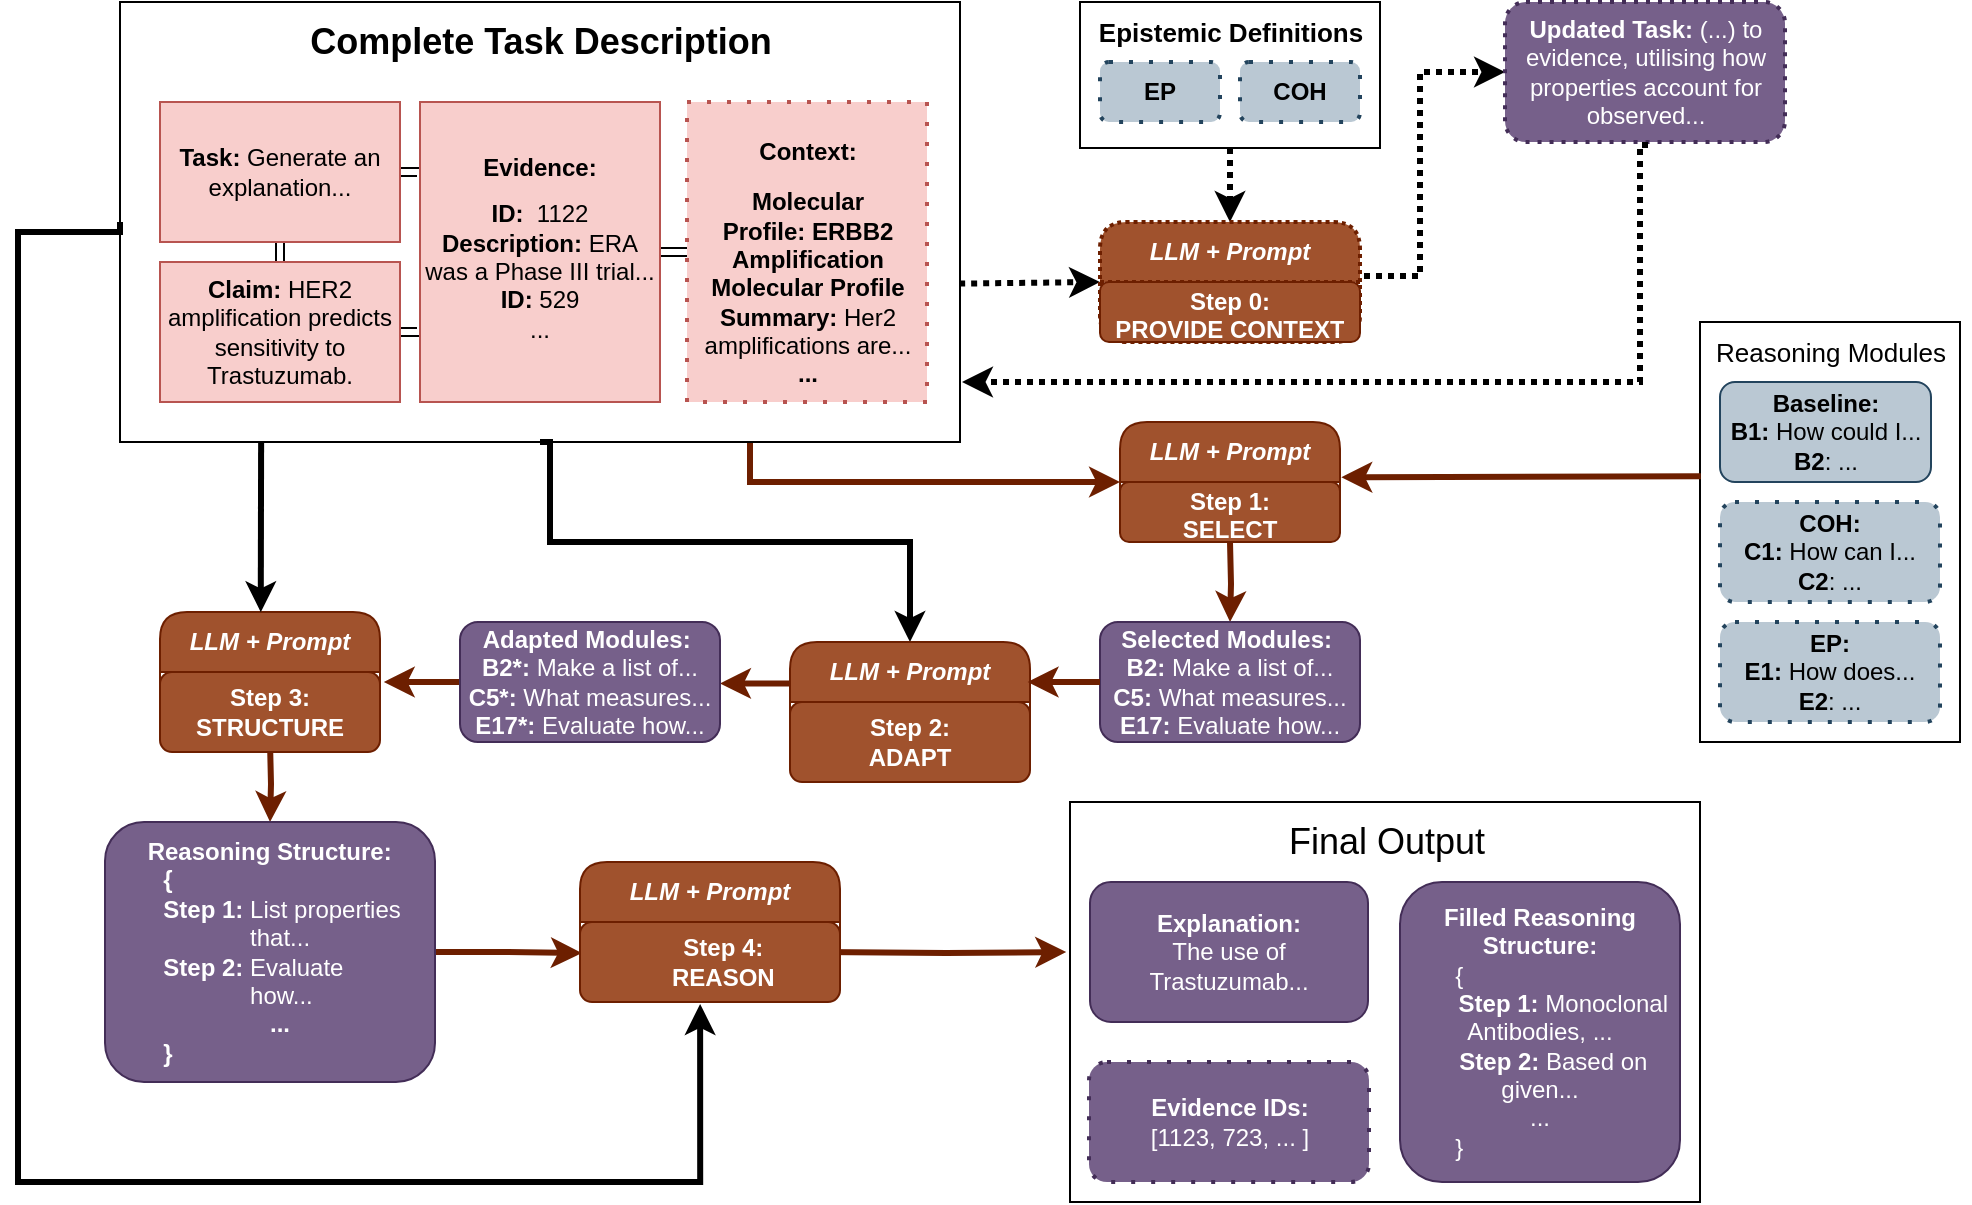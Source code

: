 <mxfile version="24.7.7">
  <diagram name="Strona-1" id="ZU5cbvffsRnQBiPO3Dqd">
    <mxGraphModel dx="2021" dy="756" grid="1" gridSize="10" guides="1" tooltips="1" connect="1" arrows="1" fold="1" page="1" pageScale="1" pageWidth="827" pageHeight="1169" math="0" shadow="0">
      <root>
        <mxCell id="0" />
        <mxCell id="1" parent="0" />
        <mxCell id="LxmSEbVUToEdmtJiUatQ-17" style="edgeStyle=orthogonalEdgeStyle;rounded=0;orthogonalLoop=1;jettySize=auto;html=1;exitX=0.5;exitY=1;exitDx=0;exitDy=0;entryX=0.5;entryY=0;entryDx=0;entryDy=0;shape=link;" parent="1" source="LxmSEbVUToEdmtJiUatQ-1" target="LxmSEbVUToEdmtJiUatQ-2" edge="1">
          <mxGeometry relative="1" as="geometry" />
        </mxCell>
        <mxCell id="LxmSEbVUToEdmtJiUatQ-19" style="edgeStyle=orthogonalEdgeStyle;rounded=0;orthogonalLoop=1;jettySize=auto;html=1;exitX=1;exitY=0.5;exitDx=0;exitDy=0;entryX=0;entryY=0.25;entryDx=0;entryDy=0;shape=link;" parent="1" source="LxmSEbVUToEdmtJiUatQ-1" target="LxmSEbVUToEdmtJiUatQ-3" edge="1">
          <mxGeometry relative="1" as="geometry" />
        </mxCell>
        <mxCell id="LxmSEbVUToEdmtJiUatQ-1" value="&lt;strong&gt;Task:&lt;/strong&gt; Generate an explanation..." style="rounded=0;whiteSpace=wrap;html=1;fillColor=#f8cecc;strokeColor=#b85450;" parent="1" vertex="1">
          <mxGeometry x="70" y="170" width="120" height="70" as="geometry" />
        </mxCell>
        <mxCell id="LxmSEbVUToEdmtJiUatQ-20" style="edgeStyle=orthogonalEdgeStyle;rounded=0;orthogonalLoop=1;jettySize=auto;html=1;exitX=1;exitY=0.5;exitDx=0;exitDy=0;entryX=0;entryY=0.75;entryDx=0;entryDy=0;shape=link;" parent="1" source="LxmSEbVUToEdmtJiUatQ-2" target="LxmSEbVUToEdmtJiUatQ-3" edge="1">
          <mxGeometry relative="1" as="geometry" />
        </mxCell>
        <mxCell id="LxmSEbVUToEdmtJiUatQ-2" value="&lt;meta charset=&quot;utf-8&quot;&gt;&lt;strong&gt;Claim:&lt;/strong&gt; HER2 amplification predicts sensitivity to Trastuzumab." style="rounded=0;whiteSpace=wrap;html=1;fillColor=#f8cecc;strokeColor=#b85450;" parent="1" vertex="1">
          <mxGeometry x="70" y="250" width="120" height="70" as="geometry" />
        </mxCell>
        <mxCell id="LxmSEbVUToEdmtJiUatQ-21" style="edgeStyle=orthogonalEdgeStyle;rounded=0;orthogonalLoop=1;jettySize=auto;html=1;exitX=1;exitY=0.5;exitDx=0;exitDy=0;entryX=0;entryY=0.5;entryDx=0;entryDy=0;shape=link;" parent="1" source="LxmSEbVUToEdmtJiUatQ-3" target="LxmSEbVUToEdmtJiUatQ-5" edge="1">
          <mxGeometry relative="1" as="geometry" />
        </mxCell>
        <mxCell id="LxmSEbVUToEdmtJiUatQ-3" value="&lt;p style=&quot;line-height: 60%;&quot;&gt;&lt;strong style=&quot;&quot;&gt;&lt;font style=&quot;font-size: 12px;&quot;&gt;Evidence:&lt;/font&gt;&lt;/strong&gt;&lt;/p&gt;&lt;strong style=&quot;background-color: initial;&quot;&gt;ID:&amp;nbsp;&amp;nbsp;&lt;/strong&gt;&lt;span style=&quot;background-color: initial;&quot;&gt;1122&lt;/span&gt;&lt;br&gt;&lt;strong style=&quot;background-color: initial;&quot;&gt;Description:&amp;nbsp;&lt;/strong&gt;&lt;span style=&quot;background-color: initial;&quot;&gt;ERA was a Phase III trial...&lt;/span&gt;&lt;br&gt;&lt;strong style=&quot;background-color: initial;&quot;&gt;ID: &lt;/strong&gt;&lt;span style=&quot;background-color: initial;&quot;&gt;529&lt;/span&gt;&lt;br&gt;&lt;div style=&quot;&quot;&gt;&lt;span style=&quot;background-color: initial;&quot;&gt;...&lt;/span&gt;&lt;/div&gt;&lt;p&gt;&lt;/p&gt;" style="rounded=0;whiteSpace=wrap;html=1;fillColor=#f8cecc;strokeColor=#b85450;" parent="1" vertex="1">
          <mxGeometry x="200" y="170" width="120" height="150" as="geometry" />
        </mxCell>
        <mxCell id="LxmSEbVUToEdmtJiUatQ-5" value="&lt;p style=&quot;border-color: var(--border-color); line-height: 12px;&quot;&gt;&lt;strong style=&quot;border-color: var(--border-color);&quot;&gt;Context:&lt;/strong&gt;&lt;/p&gt;&lt;p style=&quot;border-color: var(--border-color); line-height: 12px;&quot;&gt;&lt;/p&gt;&lt;strong style=&quot;border-color: var(--border-color); background-color: initial;&quot;&gt;&lt;strong style=&quot;border-color: var(--border-color); background-color: initial;&quot;&gt;Molecular Profile:&amp;nbsp;&lt;/strong&gt;ERBB2 Amplification&lt;br style=&quot;border-color: var(--border-color);&quot;&gt;&lt;strong style=&quot;border-color: var(--border-color); background-color: initial;&quot;&gt;Molecular Profile Summary:&amp;nbsp;&lt;/strong&gt;&lt;span style=&quot;border-color: var(--border-color); background-color: initial; font-weight: 400;&quot;&gt;Her2 amplifications are...&lt;/span&gt;&lt;br style=&quot;border-color: var(--border-color);&quot;&gt;&lt;span style=&quot;border-color: var(--border-color); background-color: initial;&quot;&gt;...&lt;/span&gt;&lt;/strong&gt;" style="rounded=0;whiteSpace=wrap;html=1;dashed=1;dashPattern=1 4;strokeWidth=2;fillColor=#f8cecc;strokeColor=#b85450;" parent="1" vertex="1">
          <mxGeometry x="333.5" y="170" width="120" height="150" as="geometry" />
        </mxCell>
        <mxCell id="LxmSEbVUToEdmtJiUatQ-23" style="edgeStyle=orthogonalEdgeStyle;rounded=0;orthogonalLoop=1;jettySize=auto;html=1;exitX=1;exitY=0.5;exitDx=0;exitDy=0;strokeWidth=3;dashed=1;dashPattern=1 1;entryX=0;entryY=0.5;entryDx=0;entryDy=0;" parent="1" target="LxmSEbVUToEdmtJiUatQ-9" edge="1">
          <mxGeometry relative="1" as="geometry">
            <mxPoint x="660" y="256.99" as="sourcePoint" />
            <mxPoint x="730" y="130" as="targetPoint" />
            <Array as="points">
              <mxPoint x="700" y="257" />
              <mxPoint x="700" y="155" />
            </Array>
          </mxGeometry>
        </mxCell>
        <mxCell id="LxmSEbVUToEdmtJiUatQ-7" value="&lt;b&gt;EP&lt;/b&gt;" style="rounded=1;whiteSpace=wrap;html=1;fillColor=#bac8d3;strokeColor=#23445d;dashed=1;dashPattern=1 4;strokeWidth=2;" parent="1" vertex="1">
          <mxGeometry x="540" y="150" width="60" height="30" as="geometry" />
        </mxCell>
        <mxCell id="LxmSEbVUToEdmtJiUatQ-8" value="&lt;b&gt;COH&lt;br&gt;&lt;/b&gt;" style="rounded=1;whiteSpace=wrap;html=1;fillColor=#bac8d3;strokeColor=#23445d;dashed=1;dashPattern=1 4;strokeWidth=2;" parent="1" vertex="1">
          <mxGeometry x="610" y="150" width="60" height="30" as="geometry" />
        </mxCell>
        <mxCell id="LxmSEbVUToEdmtJiUatQ-9" value="&lt;meta charset=&quot;utf-8&quot;&gt;&lt;strong&gt;Updated Task: &lt;/strong&gt;(...) to evidence, utilising how properties account for observed..." style="rounded=1;whiteSpace=wrap;html=1;fillColor=#76608a;fontColor=#ffffff;strokeColor=#432D57;dashed=1;dashPattern=1 2;strokeWidth=2;" parent="1" vertex="1">
          <mxGeometry x="742.5" y="120" width="140" height="70" as="geometry" />
        </mxCell>
        <mxCell id="LxmSEbVUToEdmtJiUatQ-51" style="edgeStyle=orthogonalEdgeStyle;rounded=0;orthogonalLoop=1;jettySize=auto;html=1;exitX=0.5;exitY=1;exitDx=0;exitDy=0;entryX=0.5;entryY=0;entryDx=0;entryDy=0;strokeWidth=3;fillColor=#a0522d;strokeColor=#6D1F00;" parent="1" target="LxmSEbVUToEdmtJiUatQ-47" edge="1">
          <mxGeometry relative="1" as="geometry">
            <mxPoint x="605" y="390" as="sourcePoint" />
          </mxGeometry>
        </mxCell>
        <mxCell id="LxmSEbVUToEdmtJiUatQ-12" value="&lt;strong&gt;Baseline:&lt;br&gt;&lt;/strong&gt;&lt;strong style=&quot;background-color: initial;&quot;&gt;B1:&amp;nbsp;&lt;/strong&gt;How could I...&lt;br&gt;&lt;b&gt;B2&lt;/b&gt;: ..." style="rounded=1;whiteSpace=wrap;html=1;fillColor=#bac8d3;strokeColor=#23445d;" parent="1" vertex="1">
          <mxGeometry x="850" y="310" width="105.5" height="50" as="geometry" />
        </mxCell>
        <mxCell id="LxmSEbVUToEdmtJiUatQ-13" value="&lt;strong&gt;EP:&lt;br&gt;&lt;/strong&gt;&lt;strong style=&quot;background-color: initial;&quot;&gt;E1:&amp;nbsp;&lt;/strong&gt;How does...&lt;br&gt;&lt;b&gt;E2&lt;/b&gt;: ..." style="rounded=1;whiteSpace=wrap;html=1;fillColor=#bac8d3;strokeColor=#23445d;dashed=1;dashPattern=1 4;strokeWidth=2;" parent="1" vertex="1">
          <mxGeometry x="850" y="430" width="110" height="50" as="geometry" />
        </mxCell>
        <mxCell id="LxmSEbVUToEdmtJiUatQ-14" value="&lt;strong&gt;COH:&lt;br&gt;&lt;/strong&gt;&lt;strong style=&quot;background-color: initial;&quot;&gt;C1:&amp;nbsp;&lt;/strong&gt;How can I...&lt;br&gt;&lt;b&gt;C2&lt;/b&gt;: ..." style="rounded=1;whiteSpace=wrap;html=1;fillColor=#bac8d3;strokeColor=#23445d;dashed=1;dashPattern=1 4;strokeWidth=2;" parent="1" vertex="1">
          <mxGeometry x="850" y="370" width="110" height="50" as="geometry" />
        </mxCell>
        <mxCell id="LxmSEbVUToEdmtJiUatQ-33" value="&lt;b&gt;&lt;font style=&quot;font-size: 18px;&quot;&gt;Complete Task Description&lt;/font&gt;&lt;/b&gt;" style="text;html=1;align=center;verticalAlign=middle;resizable=0;points=[];autosize=1;strokeColor=none;fillColor=none;" parent="1" vertex="1">
          <mxGeometry x="135" y="120" width="250" height="40" as="geometry" />
        </mxCell>
        <mxCell id="LxmSEbVUToEdmtJiUatQ-80" style="edgeStyle=orthogonalEdgeStyle;rounded=0;orthogonalLoop=1;jettySize=auto;html=1;exitX=0;exitY=0.5;exitDx=0;exitDy=0;entryX=0.462;entryY=1.025;entryDx=0;entryDy=0;strokeWidth=3;entryPerimeter=0;" parent="1" source="LxmSEbVUToEdmtJiUatQ-34" target="LxmSEbVUToEdmtJiUatQ-101" edge="1">
          <mxGeometry relative="1" as="geometry">
            <mxPoint x="38.5" y="350" as="sourcePoint" />
            <mxPoint x="335" y="625" as="targetPoint" />
            <Array as="points">
              <mxPoint x="-1" y="235" />
              <mxPoint x="-1" y="710" />
              <mxPoint x="340" y="710" />
            </Array>
          </mxGeometry>
        </mxCell>
        <mxCell id="LxmSEbVUToEdmtJiUatQ-82" style="edgeStyle=orthogonalEdgeStyle;rounded=0;orthogonalLoop=1;jettySize=auto;html=1;exitX=0.5;exitY=1;exitDx=0;exitDy=0;entryX=0.5;entryY=0;entryDx=0;entryDy=0;strokeWidth=3;" parent="1" source="LxmSEbVUToEdmtJiUatQ-34" target="LxmSEbVUToEdmtJiUatQ-107" edge="1">
          <mxGeometry relative="1" as="geometry">
            <mxPoint x="445" y="430.0" as="targetPoint" />
            <Array as="points">
              <mxPoint x="265" y="390" />
              <mxPoint x="445" y="390" />
            </Array>
          </mxGeometry>
        </mxCell>
        <mxCell id="LxmSEbVUToEdmtJiUatQ-115" style="edgeStyle=orthogonalEdgeStyle;rounded=0;orthogonalLoop=1;jettySize=auto;html=1;exitX=0.75;exitY=1;exitDx=0;exitDy=0;entryX=0;entryY=0.5;entryDx=0;entryDy=0;strokeWidth=3;fillColor=#a0522d;strokeColor=#6D1F00;" parent="1" source="LxmSEbVUToEdmtJiUatQ-34" target="LxmSEbVUToEdmtJiUatQ-113" edge="1">
          <mxGeometry relative="1" as="geometry" />
        </mxCell>
        <mxCell id="LxmSEbVUToEdmtJiUatQ-34" value="" style="rounded=0;whiteSpace=wrap;html=1;fillColor=none;" parent="1" vertex="1">
          <mxGeometry x="50" y="120" width="420" height="220" as="geometry" />
        </mxCell>
        <mxCell id="LxmSEbVUToEdmtJiUatQ-46" value="" style="endArrow=classic;html=1;rounded=0;exitX=0.999;exitY=0.64;exitDx=0;exitDy=0;exitPerimeter=0;entryX=0;entryY=0.5;entryDx=0;entryDy=0;strokeWidth=3;dashed=1;dashPattern=1 1;" parent="1" source="LxmSEbVUToEdmtJiUatQ-34" edge="1">
          <mxGeometry width="50" height="50" relative="1" as="geometry">
            <mxPoint x="510" y="460" as="sourcePoint" />
            <mxPoint x="540" y="260" as="targetPoint" />
          </mxGeometry>
        </mxCell>
        <mxCell id="LxmSEbVUToEdmtJiUatQ-47" value="&lt;b&gt;Selected Modules:&amp;nbsp;&lt;/b&gt;&lt;br&gt;&lt;b&gt;B2:&amp;nbsp;&lt;/b&gt;Make a list of...&lt;b&gt;&lt;br&gt;&lt;/b&gt;&lt;b&gt;C5:&amp;nbsp;&lt;/b&gt;What measures...&lt;b&gt;&lt;br&gt;&lt;/b&gt;&lt;b&gt;E17:&amp;nbsp;&lt;/b&gt;Evaluate how..." style="rounded=1;whiteSpace=wrap;html=1;fillColor=#76608a;fontColor=#ffffff;strokeColor=#432D57;" parent="1" vertex="1">
          <mxGeometry x="540" y="430" width="130" height="60" as="geometry" />
        </mxCell>
        <mxCell id="LxmSEbVUToEdmtJiUatQ-55" style="edgeStyle=orthogonalEdgeStyle;rounded=0;orthogonalLoop=1;jettySize=auto;html=1;exitX=0.002;exitY=0.296;exitDx=0;exitDy=0;entryX=1;entryY=0.5;entryDx=0;entryDy=0;strokeWidth=3;exitPerimeter=0;fillColor=#a0522d;strokeColor=#6D1F00;" parent="1" source="LxmSEbVUToEdmtJiUatQ-107" target="LxmSEbVUToEdmtJiUatQ-54" edge="1">
          <mxGeometry relative="1" as="geometry">
            <mxPoint x="380" y="460.0" as="sourcePoint" />
          </mxGeometry>
        </mxCell>
        <mxCell id="LxmSEbVUToEdmtJiUatQ-67" style="edgeStyle=orthogonalEdgeStyle;rounded=0;orthogonalLoop=1;jettySize=auto;html=1;exitX=0;exitY=0.5;exitDx=0;exitDy=0;entryX=1.017;entryY=0.127;entryDx=0;entryDy=0;strokeWidth=3;entryPerimeter=0;fillColor=#a0522d;strokeColor=#6D1F00;" parent="1" source="LxmSEbVUToEdmtJiUatQ-54" target="LxmSEbVUToEdmtJiUatQ-106" edge="1">
          <mxGeometry relative="1" as="geometry">
            <mxPoint x="190" y="460" as="targetPoint" />
          </mxGeometry>
        </mxCell>
        <mxCell id="LxmSEbVUToEdmtJiUatQ-54" value="&lt;b&gt;Adapted Modules:&amp;nbsp;&lt;/b&gt;&lt;br&gt;&lt;b&gt;B2*:&amp;nbsp;&lt;/b&gt;Make a list of...&lt;b&gt;&lt;br&gt;&lt;/b&gt;&lt;b&gt;C5*:&amp;nbsp;&lt;/b&gt;What measures...&lt;b&gt;&lt;br&gt;&lt;/b&gt;&lt;b&gt;E17*:&amp;nbsp;&lt;/b&gt;Evaluate how..." style="rounded=1;whiteSpace=wrap;html=1;fillColor=#76608a;fontColor=#ffffff;strokeColor=#432D57;" parent="1" vertex="1">
          <mxGeometry x="220" y="430" width="130" height="60" as="geometry" />
        </mxCell>
        <mxCell id="LxmSEbVUToEdmtJiUatQ-56" value="" style="rounded=0;whiteSpace=wrap;html=1;fillColor=none;" parent="1" vertex="1">
          <mxGeometry x="840" y="280" width="130" height="210" as="geometry" />
        </mxCell>
        <mxCell id="LxmSEbVUToEdmtJiUatQ-57" value="&lt;font style=&quot;font-size: 13px;&quot;&gt;Reasoning Modules&lt;/font&gt;" style="text;html=1;align=center;verticalAlign=middle;resizable=0;points=[];autosize=1;strokeColor=none;fillColor=none;" parent="1" vertex="1">
          <mxGeometry x="835" y="280" width="140" height="30" as="geometry" />
        </mxCell>
        <mxCell id="LxmSEbVUToEdmtJiUatQ-60" style="edgeStyle=orthogonalEdgeStyle;rounded=0;orthogonalLoop=1;jettySize=auto;html=1;exitX=0.5;exitY=1;exitDx=0;exitDy=0;entryX=0.5;entryY=0;entryDx=0;entryDy=0;strokeWidth=3;dashed=1;dashPattern=1 1;" parent="1" source="LxmSEbVUToEdmtJiUatQ-59" edge="1">
          <mxGeometry relative="1" as="geometry">
            <mxPoint x="605" y="230" as="targetPoint" />
          </mxGeometry>
        </mxCell>
        <mxCell id="LxmSEbVUToEdmtJiUatQ-59" value="" style="rounded=0;whiteSpace=wrap;html=1;fillColor=none;" parent="1" vertex="1">
          <mxGeometry x="530" y="120" width="150" height="73" as="geometry" />
        </mxCell>
        <mxCell id="LxmSEbVUToEdmtJiUatQ-61" value="&lt;font style=&quot;font-size: 13px;&quot;&gt;&lt;b&gt;Epistemic Definitions&lt;/b&gt;&lt;/font&gt;" style="text;html=1;align=center;verticalAlign=middle;resizable=0;points=[];autosize=1;strokeColor=none;fillColor=none;" parent="1" vertex="1">
          <mxGeometry x="525" y="120" width="160" height="30" as="geometry" />
        </mxCell>
        <mxCell id="LxmSEbVUToEdmtJiUatQ-79" style="edgeStyle=orthogonalEdgeStyle;rounded=0;orthogonalLoop=1;jettySize=auto;html=1;exitX=0.5;exitY=1;exitDx=0;exitDy=0;entryX=0.5;entryY=0;entryDx=0;entryDy=0;strokeWidth=3;fillColor=#a0522d;strokeColor=#6D1F00;" parent="1" target="LxmSEbVUToEdmtJiUatQ-73" edge="1">
          <mxGeometry relative="1" as="geometry">
            <mxPoint x="125" y="490" as="sourcePoint" />
          </mxGeometry>
        </mxCell>
        <mxCell id="LxmSEbVUToEdmtJiUatQ-77" style="edgeStyle=orthogonalEdgeStyle;rounded=0;orthogonalLoop=1;jettySize=auto;html=1;exitX=1;exitY=0.5;exitDx=0;exitDy=0;entryX=0.007;entryY=0.389;entryDx=0;entryDy=0;strokeWidth=3;entryPerimeter=0;fillColor=#a0522d;strokeColor=#6D1F00;" parent="1" source="LxmSEbVUToEdmtJiUatQ-73" target="LxmSEbVUToEdmtJiUatQ-101" edge="1">
          <mxGeometry relative="1" as="geometry">
            <mxPoint x="270" y="595" as="targetPoint" />
          </mxGeometry>
        </mxCell>
        <mxCell id="LxmSEbVUToEdmtJiUatQ-73" value="&lt;div style=&quot;text-align: center;&quot;&gt;&lt;b style=&quot;background-color: initial;&quot;&gt;Reasoning Structure:&amp;nbsp;&lt;/b&gt;&lt;/div&gt;&lt;b style=&quot;background-color: initial;&quot;&gt;&lt;span style=&quot;white-space: pre;&quot;&gt;&#x9;&lt;/span&gt;{&lt;/b&gt;&lt;br&gt;&lt;b style=&quot;background-color: initial;&quot;&gt;&lt;span style=&quot;white-space: pre;&quot;&gt;&#x9;&lt;/span&gt;Step 1: &lt;/b&gt;&lt;span style=&quot;background-color: initial;&quot;&gt;List properties &lt;span style=&quot;white-space: pre;&quot;&gt;&#x9;&lt;span style=&quot;white-space: pre;&quot;&gt;&#x9;&lt;/span&gt;     &lt;/span&gt;that...&lt;/span&gt;&lt;br&gt;&lt;b style=&quot;background-color: initial;&quot;&gt;&lt;span style=&quot;white-space: pre;&quot;&gt;&#x9;&lt;/span&gt;Step 2: &lt;/b&gt;&lt;span style=&quot;background-color: initial;&quot;&gt;Evaluate &lt;span style=&quot;white-space: pre;&quot;&gt;&#x9;&lt;/span&gt;&lt;span style=&quot;white-space: pre;&quot;&gt;&#x9;&lt;/span&gt;&amp;nbsp; &amp;nbsp; &amp;nbsp;how...&lt;/span&gt;&lt;br&gt;&lt;b style=&quot;background-color: initial;&quot;&gt;&lt;span style=&quot;white-space: pre;&quot;&gt;&#x9;&lt;/span&gt;&lt;span style=&quot;white-space: pre;&quot;&gt;&#x9;&lt;span style=&quot;white-space: pre;&quot;&gt;&#x9;&lt;/span&gt;&lt;/span&gt;...&lt;/b&gt;&lt;br&gt;&lt;div style=&quot;font-weight: bold;&quot;&gt;&lt;b style=&quot;background-color: initial;&quot;&gt;&lt;span style=&quot;white-space: pre;&quot;&gt;&#x9;&lt;/span&gt;}&lt;/b&gt;&lt;/div&gt;" style="rounded=1;whiteSpace=wrap;html=1;align=left;fillColor=#76608a;fontColor=#ffffff;strokeColor=#432D57;" parent="1" vertex="1">
          <mxGeometry x="42.5" y="530" width="165" height="130" as="geometry" />
        </mxCell>
        <mxCell id="LxmSEbVUToEdmtJiUatQ-84" value="&lt;b&gt;Explanation:&lt;/b&gt;&lt;br&gt;The use of Trastuzumab..." style="rounded=1;whiteSpace=wrap;html=1;fillColor=#76608a;fontColor=#ffffff;strokeColor=#432D57;" parent="1" vertex="1">
          <mxGeometry x="535" y="560" width="139" height="70" as="geometry" />
        </mxCell>
        <mxCell id="LxmSEbVUToEdmtJiUatQ-85" value="&lt;b&gt;Evidence IDs:&lt;/b&gt;&lt;br&gt;[1123, 723, ... ]" style="rounded=1;whiteSpace=wrap;html=1;dashed=1;dashPattern=1 4;strokeWidth=2;fillColor=#76608a;fontColor=#ffffff;strokeColor=#432D57;" parent="1" vertex="1">
          <mxGeometry x="534.5" y="650" width="140" height="60" as="geometry" />
        </mxCell>
        <mxCell id="LxmSEbVUToEdmtJiUatQ-86" value="&lt;b&gt;Filled Reasoning Structure:&lt;br&gt;&lt;div style=&quot;text-align: justify;&quot;&gt;&lt;span style=&quot;background-color: initial; font-weight: normal;&quot;&gt;&lt;span style=&quot;white-space: pre;&quot;&gt;&#x9;&lt;/span&gt;{&lt;/span&gt;&lt;/div&gt;&lt;/b&gt;&amp;nbsp; &amp;nbsp; &amp;nbsp; &amp;nbsp;&lt;b&gt;Step 1:&lt;/b&gt; Monoclonal Antibodies, ...&lt;br&gt;&amp;nbsp; &amp;nbsp; &lt;b&gt;Step 2:&lt;/b&gt; Based on given...&lt;br&gt;...&lt;br&gt;&lt;div style=&quot;text-align: justify;&quot;&gt;&lt;span style=&quot;background-color: initial;&quot;&gt;&lt;span style=&quot;white-space: pre;&quot;&gt;&#x9;&lt;/span&gt;}&lt;/span&gt;&lt;/div&gt;" style="rounded=1;whiteSpace=wrap;html=1;fillColor=#76608a;fontColor=#ffffff;strokeColor=#432D57;" parent="1" vertex="1">
          <mxGeometry x="690" y="560" width="140" height="150" as="geometry" />
        </mxCell>
        <mxCell id="LxmSEbVUToEdmtJiUatQ-93" value="" style="rounded=0;whiteSpace=wrap;html=1;fillColor=none;" parent="1" vertex="1">
          <mxGeometry x="525" y="520" width="315" height="200" as="geometry" />
        </mxCell>
        <mxCell id="LxmSEbVUToEdmtJiUatQ-95" style="edgeStyle=orthogonalEdgeStyle;rounded=0;orthogonalLoop=1;jettySize=auto;html=1;exitX=1;exitY=0.5;exitDx=0;exitDy=0;entryX=-0.006;entryY=0.375;entryDx=0;entryDy=0;entryPerimeter=0;strokeWidth=3;fillColor=#a0522d;strokeColor=#6D1F00;" parent="1" target="LxmSEbVUToEdmtJiUatQ-93" edge="1">
          <mxGeometry relative="1" as="geometry">
            <mxPoint x="400" y="595" as="sourcePoint" />
          </mxGeometry>
        </mxCell>
        <mxCell id="LxmSEbVUToEdmtJiUatQ-96" value="&lt;font style=&quot;font-size: 18px;&quot;&gt;Final Output&lt;/font&gt;" style="text;html=1;align=center;verticalAlign=middle;resizable=0;points=[];autosize=1;strokeColor=none;fillColor=none;" parent="1" vertex="1">
          <mxGeometry x="622.5" y="520" width="120" height="40" as="geometry" />
        </mxCell>
        <mxCell id="LxmSEbVUToEdmtJiUatQ-100" value="&lt;i&gt;&lt;b&gt;LLM + Prompt&lt;/b&gt;&lt;/i&gt;" style="swimlane;fontStyle=0;childLayout=stackLayout;horizontal=1;startSize=30;horizontalStack=0;resizeParent=1;resizeParentMax=0;resizeLast=0;collapsible=1;marginBottom=0;whiteSpace=wrap;html=1;fillColor=#a0522d;strokeColor=#6D1F00;fillStyle=solid;fontColor=#ffffff;rounded=1;" parent="1" vertex="1">
          <mxGeometry x="280" y="550" width="130" height="70" as="geometry" />
        </mxCell>
        <mxCell id="LxmSEbVUToEdmtJiUatQ-101" value="&lt;blockquote style=&quot;margin: 0 0 0 40px; border: none; padding: 0px;&quot;&gt;&lt;div style=&quot;text-align: center;&quot;&gt;&lt;span style=&quot;background-color: initial;&quot;&gt;&lt;font color=&quot;#ffffff&quot;&gt;&lt;b&gt;Step 4:&lt;/b&gt;&lt;/font&gt;&lt;/span&gt;&lt;/div&gt;&lt;div style=&quot;text-align: center;&quot;&gt;&lt;span style=&quot;background-color: initial;&quot;&gt;&lt;font color=&quot;#ffffff&quot;&gt;&lt;b&gt;REASON&lt;/b&gt;&lt;/font&gt;&lt;/span&gt;&lt;/div&gt;&lt;/blockquote&gt;" style="text;strokeColor=#6D1F00;fillColor=#a0522d;align=left;verticalAlign=middle;spacingLeft=4;spacingRight=4;overflow=hidden;points=[[0,0.5],[1,0.5]];portConstraint=eastwest;rotatable=0;whiteSpace=wrap;html=1;fontColor=#ffffff;rounded=1;" parent="LxmSEbVUToEdmtJiUatQ-100" vertex="1">
          <mxGeometry y="30" width="130" height="40" as="geometry" />
        </mxCell>
        <mxCell id="LxmSEbVUToEdmtJiUatQ-105" value="&lt;i&gt;&lt;b&gt;LLM + Prompt&lt;/b&gt;&lt;/i&gt;" style="swimlane;fontStyle=0;childLayout=stackLayout;horizontal=1;startSize=30;horizontalStack=0;resizeParent=1;resizeParentMax=0;resizeLast=0;collapsible=1;marginBottom=0;whiteSpace=wrap;html=1;fillColor=#a0522d;strokeColor=#6D1F00;fillStyle=solid;fontColor=#ffffff;rounded=1;" parent="1" vertex="1">
          <mxGeometry x="70" y="425" width="110" height="70" as="geometry" />
        </mxCell>
        <mxCell id="LxmSEbVUToEdmtJiUatQ-106" value="&lt;b style=&quot;background-color: initial;&quot;&gt;Step 3:&lt;/b&gt;&lt;br&gt;&lt;div style=&quot;&quot;&gt;&lt;b&gt;STRUCTURE&lt;/b&gt;&lt;/div&gt;" style="text;strokeColor=#6D1F00;fillColor=#a0522d;align=center;verticalAlign=middle;spacingLeft=4;spacingRight=4;overflow=hidden;points=[[0,0.5],[1,0.5]];portConstraint=eastwest;rotatable=0;whiteSpace=wrap;html=1;fontColor=#ffffff;rounded=1;" parent="LxmSEbVUToEdmtJiUatQ-105" vertex="1">
          <mxGeometry y="30" width="110" height="40" as="geometry" />
        </mxCell>
        <mxCell id="LxmSEbVUToEdmtJiUatQ-107" value="&lt;i&gt;&lt;b&gt;LLM + Prompt&lt;/b&gt;&lt;/i&gt;" style="swimlane;fontStyle=0;childLayout=stackLayout;horizontal=1;startSize=30;horizontalStack=0;resizeParent=1;resizeParentMax=0;resizeLast=0;collapsible=1;marginBottom=0;whiteSpace=wrap;html=1;fillColor=#a0522d;strokeColor=#6D1F00;fillStyle=solid;fontColor=#ffffff;rounded=1;" parent="1" vertex="1">
          <mxGeometry x="385" y="440" width="120" height="70" as="geometry" />
        </mxCell>
        <mxCell id="LxmSEbVUToEdmtJiUatQ-108" value="&lt;b style=&quot;background-color: initial;&quot;&gt;Step 2:&lt;/b&gt;&lt;br&gt;&lt;div style=&quot;&quot;&gt;&lt;b&gt;ADAPT&lt;/b&gt;&lt;/div&gt;" style="text;strokeColor=#6D1F00;fillColor=#a0522d;align=center;verticalAlign=middle;spacingLeft=4;spacingRight=4;overflow=hidden;points=[[0,0.5],[1,0.5]];portConstraint=eastwest;rotatable=0;whiteSpace=wrap;html=1;fontColor=#ffffff;rounded=1;" parent="LxmSEbVUToEdmtJiUatQ-107" vertex="1">
          <mxGeometry y="30" width="120" height="40" as="geometry" />
        </mxCell>
        <mxCell id="LxmSEbVUToEdmtJiUatQ-110" style="edgeStyle=orthogonalEdgeStyle;rounded=0;orthogonalLoop=1;jettySize=auto;html=1;exitX=0;exitY=0.5;exitDx=0;exitDy=0;entryX=0.99;entryY=0.279;entryDx=0;entryDy=0;entryPerimeter=0;strokeWidth=3;fillColor=#a0522d;strokeColor=#6D1F00;" parent="1" source="LxmSEbVUToEdmtJiUatQ-47" target="LxmSEbVUToEdmtJiUatQ-107" edge="1">
          <mxGeometry relative="1" as="geometry" />
        </mxCell>
        <mxCell id="LxmSEbVUToEdmtJiUatQ-112" value="" style="endArrow=classic;html=1;rounded=0;entryX=0.458;entryY=0.001;entryDx=0;entryDy=0;entryPerimeter=0;exitX=0.168;exitY=1;exitDx=0;exitDy=0;exitPerimeter=0;strokeWidth=3;" parent="1" source="LxmSEbVUToEdmtJiUatQ-34" target="LxmSEbVUToEdmtJiUatQ-105" edge="1">
          <mxGeometry width="50" height="50" relative="1" as="geometry">
            <mxPoint x="230" y="420" as="sourcePoint" />
            <mxPoint x="280" y="370" as="targetPoint" />
          </mxGeometry>
        </mxCell>
        <mxCell id="LxmSEbVUToEdmtJiUatQ-113" value="&lt;i&gt;&lt;b&gt;LLM + Prompt&lt;/b&gt;&lt;/i&gt;" style="swimlane;fontStyle=0;childLayout=stackLayout;horizontal=1;startSize=30;horizontalStack=0;resizeParent=1;resizeParentMax=0;resizeLast=0;collapsible=1;marginBottom=0;whiteSpace=wrap;html=1;fillColor=#a0522d;strokeColor=#6D1F00;fillStyle=solid;fontColor=#ffffff;rounded=1;" parent="1" vertex="1">
          <mxGeometry x="550" y="330" width="110" height="60" as="geometry" />
        </mxCell>
        <mxCell id="LxmSEbVUToEdmtJiUatQ-114" value="&lt;b style=&quot;background-color: initial;&quot;&gt;Step 1:&lt;/b&gt;&lt;br&gt;&lt;div style=&quot;&quot;&gt;&lt;b&gt;SELECT&lt;/b&gt;&lt;/div&gt;" style="text;strokeColor=#6D1F00;fillColor=#a0522d;align=center;verticalAlign=middle;spacingLeft=4;spacingRight=4;overflow=hidden;points=[[0,0.5],[1,0.5]];portConstraint=eastwest;rotatable=0;whiteSpace=wrap;html=1;fontColor=#ffffff;rounded=1;" parent="LxmSEbVUToEdmtJiUatQ-113" vertex="1">
          <mxGeometry y="30" width="110" height="30" as="geometry" />
        </mxCell>
        <mxCell id="LxmSEbVUToEdmtJiUatQ-116" value="&lt;i&gt;&lt;b&gt;LLM + Prompt&lt;/b&gt;&lt;/i&gt;" style="swimlane;fontStyle=0;childLayout=stackLayout;horizontal=1;startSize=30;horizontalStack=0;resizeParent=1;resizeParentMax=0;resizeLast=0;collapsible=1;marginBottom=0;whiteSpace=wrap;html=1;fillColor=#a0522d;strokeColor=#6D1F00;fillStyle=solid;fontColor=#ffffff;rounded=1;dashed=1;dashPattern=1 1;strokeWidth=2;" parent="1" vertex="1">
          <mxGeometry x="540" y="230" width="130" height="60" as="geometry" />
        </mxCell>
        <mxCell id="LxmSEbVUToEdmtJiUatQ-117" value="&lt;b style=&quot;background-color: initial;&quot;&gt;Step 0:&lt;/b&gt;&lt;br&gt;&lt;div style=&quot;&quot;&gt;&lt;b&gt;PROVIDE CONTEXT&lt;/b&gt;&lt;/div&gt;" style="text;strokeColor=#6D1F00;fillColor=#a0522d;align=center;verticalAlign=middle;spacingLeft=4;spacingRight=4;overflow=hidden;points=[[0,0.5],[1,0.5]];portConstraint=eastwest;rotatable=0;whiteSpace=wrap;html=1;fontColor=#ffffff;rounded=1;" parent="LxmSEbVUToEdmtJiUatQ-116" vertex="1">
          <mxGeometry y="30" width="130" height="30" as="geometry" />
        </mxCell>
        <mxCell id="LxmSEbVUToEdmtJiUatQ-119" style="edgeStyle=orthogonalEdgeStyle;rounded=0;orthogonalLoop=1;jettySize=auto;html=1;exitX=0.5;exitY=1;exitDx=0;exitDy=0;strokeWidth=3;dashed=1;dashPattern=1 1;" parent="1" source="LxmSEbVUToEdmtJiUatQ-9" edge="1">
          <mxGeometry relative="1" as="geometry">
            <mxPoint x="471" y="310" as="targetPoint" />
            <Array as="points">
              <mxPoint x="813" y="193" />
              <mxPoint x="810" y="193" />
              <mxPoint x="810" y="310" />
            </Array>
          </mxGeometry>
        </mxCell>
        <mxCell id="LxmSEbVUToEdmtJiUatQ-120" value="" style="endArrow=classic;html=1;rounded=0;entryX=1.006;entryY=-0.078;entryDx=0;entryDy=0;entryPerimeter=0;strokeWidth=3;exitX=0.003;exitY=0.367;exitDx=0;exitDy=0;exitPerimeter=0;fillColor=#a0522d;strokeColor=#6D1F00;" parent="1" source="LxmSEbVUToEdmtJiUatQ-56" target="LxmSEbVUToEdmtJiUatQ-114" edge="1">
          <mxGeometry width="50" height="50" relative="1" as="geometry">
            <mxPoint x="841" y="354" as="sourcePoint" />
            <mxPoint x="890" y="350" as="targetPoint" />
          </mxGeometry>
        </mxCell>
      </root>
    </mxGraphModel>
  </diagram>
</mxfile>
